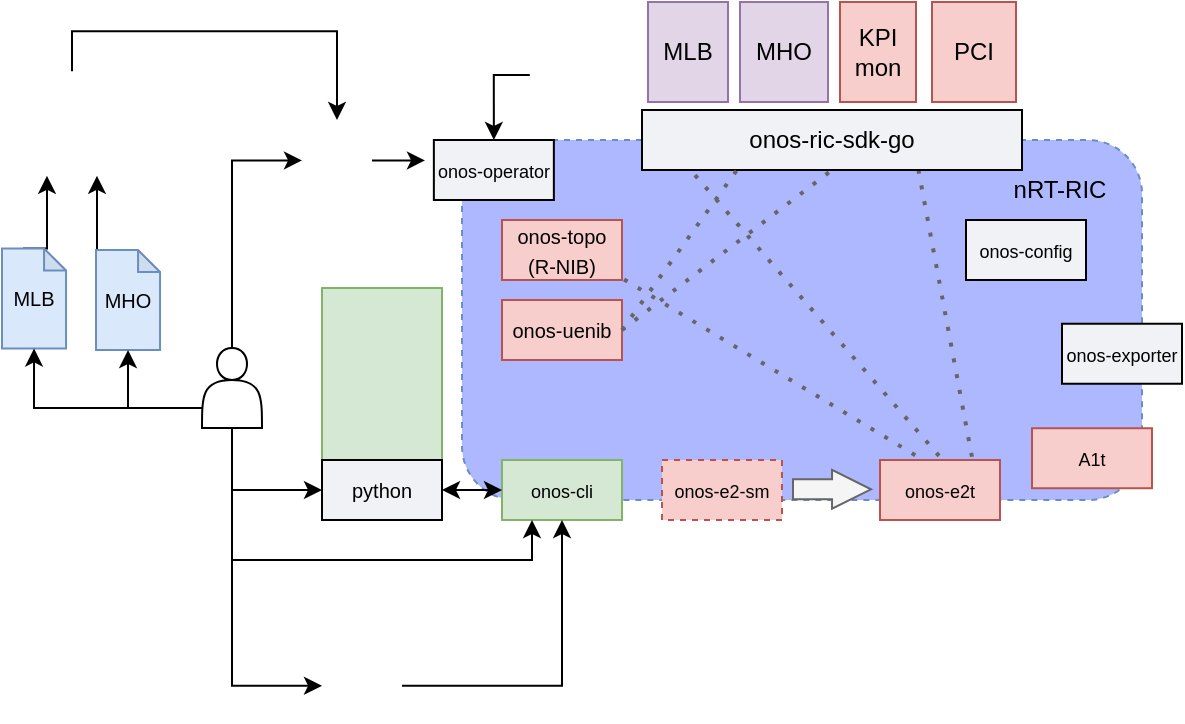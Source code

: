 <mxfile version="24.0.7" type="github">
  <diagram name="Page-1" id="4y5SWqxGncG3rMQPPUBM">
    <mxGraphModel dx="724" dy="426" grid="1" gridSize="10" guides="1" tooltips="1" connect="1" arrows="1" fold="1" page="1" pageScale="1" pageWidth="827" pageHeight="1169" math="0" shadow="0">
      <root>
        <mxCell id="0" />
        <mxCell id="1" parent="0" />
        <mxCell id="iDF1MJEfSDXg93XKun7k-30" value="" style="rounded=0;whiteSpace=wrap;html=1;fillColor=#d5e8d4;strokeColor=#82b366;" vertex="1" parent="1">
          <mxGeometry x="210" y="419" width="60" height="91" as="geometry" />
        </mxCell>
        <mxCell id="leUaTxTquXKBzJ7-gh0m-32" value="" style="rounded=1;whiteSpace=wrap;html=1;dashed=1;fillColor=#AEB8FE;strokeColor=#6c8ebf;" parent="1" vertex="1">
          <mxGeometry x="280" y="345" width="340" height="180" as="geometry" />
        </mxCell>
        <mxCell id="leUaTxTquXKBzJ7-gh0m-2" value="&lt;font style=&quot;font-size: 9px;&quot;&gt;onos-operator&lt;/font&gt;" style="rounded=0;whiteSpace=wrap;html=1;fillColor=#F1F2F6;" parent="1" vertex="1">
          <mxGeometry x="265.93" y="345" width="60" height="30" as="geometry" />
        </mxCell>
        <mxCell id="leUaTxTquXKBzJ7-gh0m-6" value="&lt;font style=&quot;font-size: 9px;&quot;&gt;onos-cli&lt;/font&gt;&lt;span style=&quot;color: rgba(0, 0, 0, 0); font-family: monospace; font-size: 0px; text-align: start; text-wrap: nowrap;&quot;&gt;%3CmxGraphModel%3E%3Croot%3E%3CmxCell%20id%3D%220%22%2F%3E%3CmxCell%20id%3D%221%22%20parent%3D%220%22%2F%3E%3CmxCell%20id%3D%222%22%20value%3D%22%26lt%3Bfont%20style%3D%26quot%3Bfont-size%3A%209px%3B%26quot%3B%26gt%3Bonos-operator%26lt%3B%2Ffont%26gt%3B%22%20style%3D%22rounded%3D0%3BwhiteSpace%3Dwrap%3Bhtml%3D1%3B%22%20vertex%3D%221%22%20parent%3D%221%22%3E%3CmxGeometry%20x%3D%22230%22%20y%3D%22430%22%20width%3D%2260%22%20height%3D%2230%22%20as%3D%22geometry%22%2F%3E%3C%2FmxCell%3E%3C%2Froot%3E%3C%2FmxGraphModel%3E&lt;/span&gt;" style="rounded=0;whiteSpace=wrap;html=1;fillColor=#d5e8d4;strokeColor=#82b366;" parent="1" vertex="1">
          <mxGeometry x="300" y="505" width="60" height="30" as="geometry" />
        </mxCell>
        <mxCell id="leUaTxTquXKBzJ7-gh0m-8" value="&lt;font size=&quot;1&quot;&gt;onos-uenib&lt;/font&gt;" style="rounded=0;whiteSpace=wrap;html=1;fillColor=#f8cecc;strokeColor=#b85450;" parent="1" vertex="1">
          <mxGeometry x="300" y="425" width="60" height="30" as="geometry" />
        </mxCell>
        <mxCell id="leUaTxTquXKBzJ7-gh0m-9" value="&lt;font style=&quot;font-size: 9px;&quot;&gt;onos-e2-sm&lt;/font&gt;" style="rounded=0;whiteSpace=wrap;html=1;dashed=1;fillColor=#f8cecc;strokeColor=#b85450;" parent="1" vertex="1">
          <mxGeometry x="380" y="505" width="60" height="30" as="geometry" />
        </mxCell>
        <mxCell id="leUaTxTquXKBzJ7-gh0m-13" value="&lt;font style=&quot;font-size: 9px;&quot;&gt;A1t&lt;/font&gt;" style="rounded=0;whiteSpace=wrap;html=1;fillColor=#f8cecc;strokeColor=#b85450;" parent="1" vertex="1">
          <mxGeometry x="565" y="489.12" width="60" height="30" as="geometry" />
        </mxCell>
        <mxCell id="leUaTxTquXKBzJ7-gh0m-14" value="&lt;font style=&quot;font-size: 9px;&quot;&gt;onos-exporter&lt;/font&gt;" style="rounded=0;whiteSpace=wrap;html=1;fillColor=#F1F2F6;" parent="1" vertex="1">
          <mxGeometry x="580" y="436.87" width="60" height="30" as="geometry" />
        </mxCell>
        <mxCell id="leUaTxTquXKBzJ7-gh0m-26" value="" style="endArrow=none;dashed=1;html=1;dashPattern=1 3;strokeWidth=2;rounded=0;entryX=1;entryY=0.5;entryDx=0;entryDy=0;exitX=0.5;exitY=0;exitDx=0;exitDy=0;fillColor=#f5f5f5;strokeColor=#666666;" parent="1" edge="1">
          <mxGeometry width="50" height="50" relative="1" as="geometry">
            <mxPoint x="534" y="519.12" as="sourcePoint" />
            <mxPoint x="360" y="414.12" as="targetPoint" />
          </mxGeometry>
        </mxCell>
        <mxCell id="leUaTxTquXKBzJ7-gh0m-15" value="&lt;font style=&quot;font-size: 9px;&quot;&gt;onos-config&lt;/font&gt;" style="rounded=0;whiteSpace=wrap;html=1;fillColor=#F1F2F6;" parent="1" vertex="1">
          <mxGeometry x="532" y="385" width="60" height="30" as="geometry" />
        </mxCell>
        <mxCell id="leUaTxTquXKBzJ7-gh0m-16" value="&lt;font size=&quot;1&quot;&gt;onos-topo (R-NIB)&lt;/font&gt;" style="rounded=0;whiteSpace=wrap;html=1;fillColor=#f8cecc;strokeColor=#b85450;" parent="1" vertex="1">
          <mxGeometry x="300" y="385" width="60" height="30" as="geometry" />
        </mxCell>
        <mxCell id="leUaTxTquXKBzJ7-gh0m-25" value="" style="endArrow=none;dashed=1;html=1;dashPattern=1 3;strokeWidth=2;rounded=0;exitX=0.5;exitY=0;exitDx=0;exitDy=0;entryX=0.127;entryY=0.994;entryDx=0;entryDy=0;fillColor=#f5f5f5;strokeColor=#666666;entryPerimeter=0;" parent="1" target="leUaTxTquXKBzJ7-gh0m-17" edge="1">
          <mxGeometry width="50" height="50" relative="1" as="geometry">
            <mxPoint x="529" y="515" as="sourcePoint" />
            <mxPoint x="380" y="375" as="targetPoint" />
          </mxGeometry>
        </mxCell>
        <mxCell id="leUaTxTquXKBzJ7-gh0m-24" value="" style="endArrow=none;dashed=1;html=1;dashPattern=1 3;strokeWidth=2;rounded=0;fillColor=#f5f5f5;strokeColor=#666666;entryX=0.723;entryY=0.847;entryDx=0;entryDy=0;entryPerimeter=0;" parent="1" target="leUaTxTquXKBzJ7-gh0m-17" edge="1">
          <mxGeometry width="50" height="50" relative="1" as="geometry">
            <mxPoint x="539" y="535" as="sourcePoint" />
            <mxPoint x="529" y="375" as="targetPoint" />
            <Array as="points">
              <mxPoint x="539" y="525" />
            </Array>
          </mxGeometry>
        </mxCell>
        <mxCell id="leUaTxTquXKBzJ7-gh0m-10" value="&lt;font style=&quot;font-size: 9px;&quot;&gt;onos-e2t&lt;/font&gt;" style="rounded=0;whiteSpace=wrap;html=1;fillColor=#f8cecc;strokeColor=#b85450;" parent="1" vertex="1">
          <mxGeometry x="489" y="505" width="60" height="30" as="geometry" />
        </mxCell>
        <mxCell id="leUaTxTquXKBzJ7-gh0m-17" value="onos-ric-sdk-go" style="rounded=0;whiteSpace=wrap;html=1;fillColor=#F1F2F6;" parent="1" vertex="1">
          <mxGeometry x="370" y="330" width="190" height="30" as="geometry" />
        </mxCell>
        <mxCell id="leUaTxTquXKBzJ7-gh0m-27" value="" style="endArrow=none;dashed=1;html=1;dashPattern=1 3;strokeWidth=2;rounded=0;entryX=0.5;entryY=1;entryDx=0;entryDy=0;exitX=1;exitY=0.5;exitDx=0;exitDy=0;fillColor=#f5f5f5;strokeColor=#666666;" parent="1" source="leUaTxTquXKBzJ7-gh0m-8" target="leUaTxTquXKBzJ7-gh0m-17" edge="1">
          <mxGeometry width="50" height="50" relative="1" as="geometry">
            <mxPoint x="480" y="475" as="sourcePoint" />
            <mxPoint x="530" y="425" as="targetPoint" />
          </mxGeometry>
        </mxCell>
        <mxCell id="leUaTxTquXKBzJ7-gh0m-28" value="" style="endArrow=none;dashed=1;html=1;dashPattern=1 3;strokeWidth=2;rounded=0;exitX=1;exitY=0.5;exitDx=0;exitDy=0;fillColor=#f5f5f5;strokeColor=#666666;entryX=0.25;entryY=1;entryDx=0;entryDy=0;" parent="1" source="leUaTxTquXKBzJ7-gh0m-8" target="leUaTxTquXKBzJ7-gh0m-17" edge="1">
          <mxGeometry width="50" height="50" relative="1" as="geometry">
            <mxPoint x="480" y="475" as="sourcePoint" />
            <mxPoint x="385" y="365" as="targetPoint" />
          </mxGeometry>
        </mxCell>
        <mxCell id="leUaTxTquXKBzJ7-gh0m-31" value="" style="shape=flexArrow;endArrow=classic;html=1;rounded=0;endWidth=8.4;endSize=6.16;fillColor=#f5f5f5;strokeColor=#666666;" parent="1" edge="1">
          <mxGeometry width="50" height="50" relative="1" as="geometry">
            <mxPoint x="445" y="519.66" as="sourcePoint" />
            <mxPoint x="485" y="519.66" as="targetPoint" />
          </mxGeometry>
        </mxCell>
        <mxCell id="iDF1MJEfSDXg93XKun7k-15" style="edgeStyle=orthogonalEdgeStyle;rounded=0;orthogonalLoop=1;jettySize=auto;html=1;exitX=0.5;exitY=0;exitDx=0;exitDy=0;entryX=0;entryY=0.5;entryDx=0;entryDy=0;" edge="1" parent="1" source="jqJchvidNVKzbLp1YPdq-7" target="jqJchvidNVKzbLp1YPdq-13">
          <mxGeometry relative="1" as="geometry" />
        </mxCell>
        <mxCell id="iDF1MJEfSDXg93XKun7k-16" style="edgeStyle=orthogonalEdgeStyle;rounded=0;orthogonalLoop=1;jettySize=auto;html=1;exitX=0.5;exitY=1;exitDx=0;exitDy=0;entryX=0;entryY=0.5;entryDx=0;entryDy=0;" edge="1" parent="1" source="jqJchvidNVKzbLp1YPdq-7" target="iDF1MJEfSDXg93XKun7k-1">
          <mxGeometry relative="1" as="geometry" />
        </mxCell>
        <mxCell id="iDF1MJEfSDXg93XKun7k-34" style="edgeStyle=orthogonalEdgeStyle;rounded=0;orthogonalLoop=1;jettySize=auto;html=1;exitX=0.5;exitY=1;exitDx=0;exitDy=0;entryX=0;entryY=0.5;entryDx=0;entryDy=0;" edge="1" parent="1" source="jqJchvidNVKzbLp1YPdq-7" target="iDF1MJEfSDXg93XKun7k-32">
          <mxGeometry relative="1" as="geometry" />
        </mxCell>
        <mxCell id="iDF1MJEfSDXg93XKun7k-42" style="edgeStyle=orthogonalEdgeStyle;rounded=0;orthogonalLoop=1;jettySize=auto;html=1;exitX=0.5;exitY=1;exitDx=0;exitDy=0;entryX=0.25;entryY=1;entryDx=0;entryDy=0;" edge="1" parent="1" source="jqJchvidNVKzbLp1YPdq-7" target="leUaTxTquXKBzJ7-gh0m-6">
          <mxGeometry relative="1" as="geometry" />
        </mxCell>
        <mxCell id="jqJchvidNVKzbLp1YPdq-7" value="" style="shape=actor;whiteSpace=wrap;html=1;" parent="1" vertex="1">
          <mxGeometry x="150" y="449" width="30" height="40" as="geometry" />
        </mxCell>
        <mxCell id="iDF1MJEfSDXg93XKun7k-9" style="edgeStyle=orthogonalEdgeStyle;rounded=0;orthogonalLoop=1;jettySize=auto;html=1;exitX=1;exitY=0.5;exitDx=0;exitDy=0;entryX=0.5;entryY=0;entryDx=0;entryDy=0;" edge="1" parent="1" source="jqJchvidNVKzbLp1YPdq-12" target="leUaTxTquXKBzJ7-gh0m-2">
          <mxGeometry relative="1" as="geometry" />
        </mxCell>
        <mxCell id="jqJchvidNVKzbLp1YPdq-12" value="" style="shape=image;verticalLabelPosition=bottom;labelBackgroundColor=default;verticalAlign=top;aspect=fixed;imageAspect=0;image=https://static-00.iconduck.com/assets.00/kubernetes-icon-2048x1995-r1q3f8n7.png;" parent="1" vertex="1">
          <mxGeometry x="277.97" y="295" width="35.93" height="35" as="geometry" />
        </mxCell>
        <mxCell id="jqJchvidNVKzbLp1YPdq-13" value="" style="shape=image;verticalLabelPosition=bottom;labelBackgroundColor=default;verticalAlign=top;aspect=fixed;imageAspect=0;image=https://helm.sh/img/helm.svg;" parent="1" vertex="1">
          <mxGeometry x="200" y="335" width="35" height="40.41" as="geometry" />
        </mxCell>
        <mxCell id="iDF1MJEfSDXg93XKun7k-2" style="edgeStyle=orthogonalEdgeStyle;rounded=0;orthogonalLoop=1;jettySize=auto;html=1;exitX=1;exitY=0.5;exitDx=0;exitDy=0;entryX=0;entryY=0.5;entryDx=0;entryDy=0;startArrow=classic;startFill=1;" edge="1" parent="1" source="iDF1MJEfSDXg93XKun7k-1" target="leUaTxTquXKBzJ7-gh0m-6">
          <mxGeometry relative="1" as="geometry" />
        </mxCell>
        <mxCell id="iDF1MJEfSDXg93XKun7k-1" value="&lt;font size=&quot;1&quot;&gt;python&lt;/font&gt;" style="rounded=0;whiteSpace=wrap;html=1;fillColor=#F1F2F6;" vertex="1" parent="1">
          <mxGeometry x="210" y="505" width="60" height="30" as="geometry" />
        </mxCell>
        <mxCell id="iDF1MJEfSDXg93XKun7k-3" value="MLB" style="rounded=0;whiteSpace=wrap;html=1;fillColor=#e1d5e7;strokeColor=#9673a6;" vertex="1" parent="1">
          <mxGeometry x="373" y="276" width="40" height="50" as="geometry" />
        </mxCell>
        <mxCell id="iDF1MJEfSDXg93XKun7k-4" value="nRT-RIC" style="text;html=1;align=center;verticalAlign=middle;whiteSpace=wrap;rounded=0;" vertex="1" parent="1">
          <mxGeometry x="549" y="355" width="60" height="30" as="geometry" />
        </mxCell>
        <mxCell id="iDF1MJEfSDXg93XKun7k-5" value="MHO" style="rounded=0;whiteSpace=wrap;html=1;fillColor=#e1d5e7;strokeColor=#9673a6;" vertex="1" parent="1">
          <mxGeometry x="419" y="276" width="44" height="50" as="geometry" />
        </mxCell>
        <mxCell id="iDF1MJEfSDXg93XKun7k-6" value="KPI&lt;div&gt;mon&lt;/div&gt;" style="rounded=0;whiteSpace=wrap;html=1;fillColor=#f8cecc;strokeColor=#b85450;" vertex="1" parent="1">
          <mxGeometry x="469" y="276" width="38" height="50" as="geometry" />
        </mxCell>
        <mxCell id="iDF1MJEfSDXg93XKun7k-7" value="PCI" style="rounded=0;whiteSpace=wrap;html=1;fillColor=#f8cecc;strokeColor=#b85450;" vertex="1" parent="1">
          <mxGeometry x="515" y="276" width="42" height="50" as="geometry" />
        </mxCell>
        <mxCell id="iDF1MJEfSDXg93XKun7k-10" style="edgeStyle=orthogonalEdgeStyle;rounded=0;orthogonalLoop=1;jettySize=auto;html=1;exitX=1;exitY=0.5;exitDx=0;exitDy=0;entryX=-0.074;entryY=0.348;entryDx=0;entryDy=0;entryPerimeter=0;" edge="1" parent="1" source="jqJchvidNVKzbLp1YPdq-13" target="leUaTxTquXKBzJ7-gh0m-2">
          <mxGeometry relative="1" as="geometry" />
        </mxCell>
        <mxCell id="iDF1MJEfSDXg93XKun7k-12" value="" style="shape=image;verticalLabelPosition=bottom;labelBackgroundColor=default;verticalAlign=top;aspect=fixed;imageAspect=0;image=https://static-00.iconduck.com/assets.00/file-type-numpy-icon-1901x2048-oulkqypt.png;" vertex="1" parent="1">
          <mxGeometry x="230.5" y="479.53" width="19" height="20.47" as="geometry" />
        </mxCell>
        <mxCell id="iDF1MJEfSDXg93XKun7k-13" value="" style="shape=image;verticalLabelPosition=bottom;labelBackgroundColor=default;verticalAlign=top;aspect=fixed;imageAspect=0;image=https://upload.wikimedia.org/wikipedia/commons/thumb/e/ed/Pandas_logo.svg/2560px-Pandas_logo.svg.png;" vertex="1" parent="1">
          <mxGeometry x="210" y="439.75" width="60" height="24.25" as="geometry" />
        </mxCell>
        <mxCell id="iDF1MJEfSDXg93XKun7k-29" style="edgeStyle=orthogonalEdgeStyle;rounded=0;orthogonalLoop=1;jettySize=auto;html=1;exitX=0.5;exitY=0;exitDx=0;exitDy=0;entryX=0.5;entryY=0;entryDx=0;entryDy=0;" edge="1" parent="1" source="iDF1MJEfSDXg93XKun7k-22" target="jqJchvidNVKzbLp1YPdq-13">
          <mxGeometry relative="1" as="geometry" />
        </mxCell>
        <mxCell id="iDF1MJEfSDXg93XKun7k-22" value="" style="shape=image;verticalLabelPosition=bottom;labelBackgroundColor=default;verticalAlign=top;aspect=fixed;imageAspect=0;image=https://blog.zachinachshon.com/assets/images/container-registry/docker-registry/docker-registry-blog-220x230.png;" vertex="1" parent="1">
          <mxGeometry x="60" y="310.65" width="50" height="52.27" as="geometry" />
        </mxCell>
        <mxCell id="iDF1MJEfSDXg93XKun7k-25" style="edgeStyle=orthogonalEdgeStyle;rounded=0;orthogonalLoop=1;jettySize=auto;html=1;exitX=0;exitY=0;exitDx=10.515;exitDy=0;exitPerimeter=0;entryX=0.25;entryY=1;entryDx=0;entryDy=0;" edge="1" parent="1" source="iDF1MJEfSDXg93XKun7k-23" target="iDF1MJEfSDXg93XKun7k-22">
          <mxGeometry relative="1" as="geometry" />
        </mxCell>
        <mxCell id="iDF1MJEfSDXg93XKun7k-23" value="&lt;font style=&quot;font-size: 10px;&quot;&gt;MLB&lt;/font&gt;" style="shape=note;whiteSpace=wrap;html=1;backgroundOutline=1;darkOpacity=0.05;size=11;fillColor=#dae8fc;strokeColor=#6c8ebf;" vertex="1" parent="1">
          <mxGeometry x="50" y="399.24" width="32.03" height="50" as="geometry" />
        </mxCell>
        <mxCell id="iDF1MJEfSDXg93XKun7k-26" style="edgeStyle=orthogonalEdgeStyle;rounded=0;orthogonalLoop=1;jettySize=auto;html=1;exitX=0;exitY=0;exitDx=10.515;exitDy=0;exitPerimeter=0;entryX=0.75;entryY=1;entryDx=0;entryDy=0;" edge="1" parent="1" source="iDF1MJEfSDXg93XKun7k-24" target="iDF1MJEfSDXg93XKun7k-22">
          <mxGeometry relative="1" as="geometry" />
        </mxCell>
        <mxCell id="iDF1MJEfSDXg93XKun7k-24" value="&lt;font style=&quot;font-size: 10px;&quot;&gt;MHO&lt;/font&gt;" style="shape=note;whiteSpace=wrap;html=1;backgroundOutline=1;darkOpacity=0.05;size=11;fillColor=#dae8fc;strokeColor=#6c8ebf;" vertex="1" parent="1">
          <mxGeometry x="97" y="400" width="32.03" height="50" as="geometry" />
        </mxCell>
        <mxCell id="iDF1MJEfSDXg93XKun7k-27" style="edgeStyle=orthogonalEdgeStyle;rounded=0;orthogonalLoop=1;jettySize=auto;html=1;exitX=0;exitY=0.75;exitDx=0;exitDy=0;entryX=0.5;entryY=1;entryDx=0;entryDy=0;entryPerimeter=0;" edge="1" parent="1" source="jqJchvidNVKzbLp1YPdq-7" target="iDF1MJEfSDXg93XKun7k-23">
          <mxGeometry relative="1" as="geometry" />
        </mxCell>
        <mxCell id="iDF1MJEfSDXg93XKun7k-28" style="edgeStyle=orthogonalEdgeStyle;rounded=0;orthogonalLoop=1;jettySize=auto;html=1;exitX=0;exitY=0.75;exitDx=0;exitDy=0;entryX=0.5;entryY=1;entryDx=0;entryDy=0;entryPerimeter=0;" edge="1" parent="1" source="jqJchvidNVKzbLp1YPdq-7" target="iDF1MJEfSDXg93XKun7k-24">
          <mxGeometry relative="1" as="geometry" />
        </mxCell>
        <mxCell id="iDF1MJEfSDXg93XKun7k-41" style="edgeStyle=orthogonalEdgeStyle;rounded=0;orthogonalLoop=1;jettySize=auto;html=1;exitX=1;exitY=0.5;exitDx=0;exitDy=0;entryX=0.5;entryY=1;entryDx=0;entryDy=0;" edge="1" parent="1" source="iDF1MJEfSDXg93XKun7k-32" target="leUaTxTquXKBzJ7-gh0m-6">
          <mxGeometry relative="1" as="geometry" />
        </mxCell>
        <mxCell id="iDF1MJEfSDXg93XKun7k-32" value="" style="shape=image;verticalLabelPosition=bottom;labelBackgroundColor=default;verticalAlign=top;aspect=fixed;imageAspect=0;image=https://static-00.iconduck.com/assets.00/makefile-icon-2048x1831-10j9gh4v.png;" vertex="1" parent="1">
          <mxGeometry x="210" y="600" width="40" height="35.77" as="geometry" />
        </mxCell>
      </root>
    </mxGraphModel>
  </diagram>
</mxfile>
